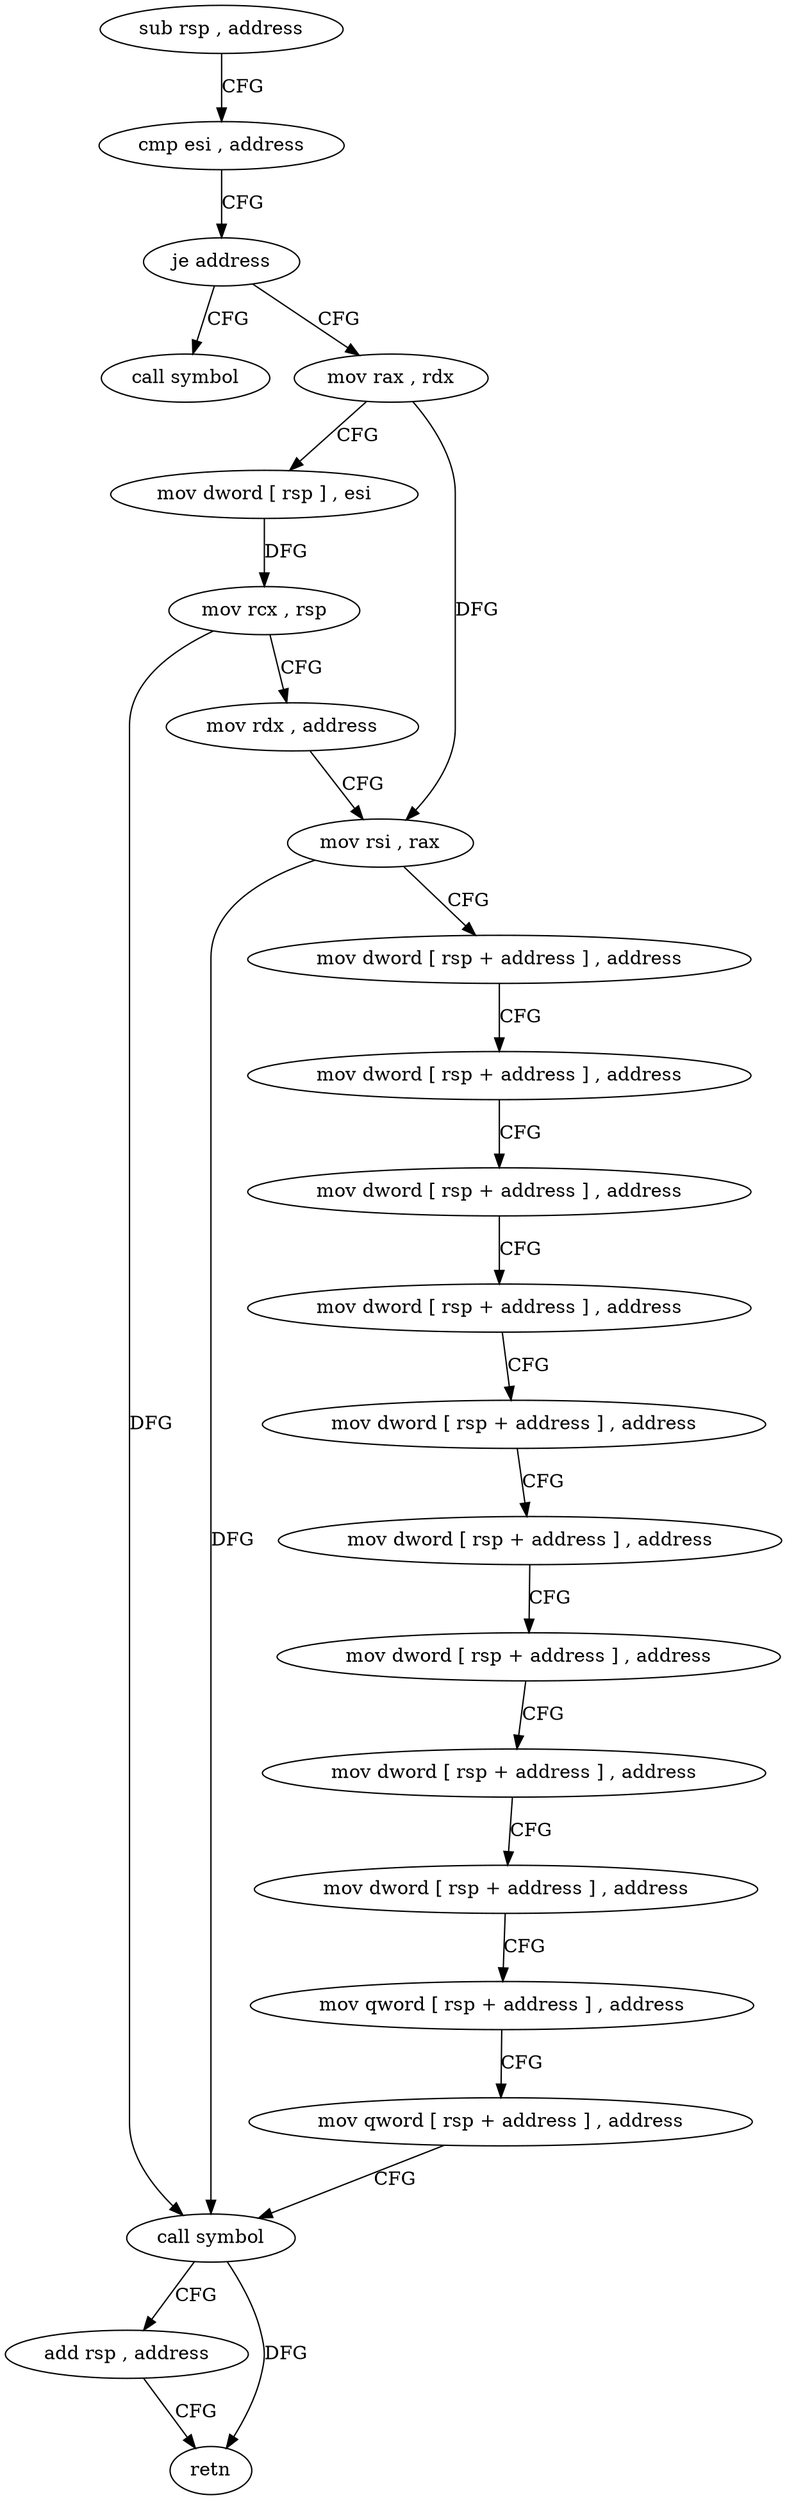 digraph "func" {
"4320416" [label = "sub rsp , address" ]
"4320420" [label = "cmp esi , address" ]
"4320423" [label = "je address" ]
"4320544" [label = "call symbol" ]
"4320425" [label = "mov rax , rdx" ]
"4320428" [label = "mov dword [ rsp ] , esi" ]
"4320431" [label = "mov rcx , rsp" ]
"4320434" [label = "mov rdx , address" ]
"4320441" [label = "mov rsi , rax" ]
"4320444" [label = "mov dword [ rsp + address ] , address" ]
"4320452" [label = "mov dword [ rsp + address ] , address" ]
"4320460" [label = "mov dword [ rsp + address ] , address" ]
"4320468" [label = "mov dword [ rsp + address ] , address" ]
"4320476" [label = "mov dword [ rsp + address ] , address" ]
"4320484" [label = "mov dword [ rsp + address ] , address" ]
"4320492" [label = "mov dword [ rsp + address ] , address" ]
"4320500" [label = "mov dword [ rsp + address ] , address" ]
"4320508" [label = "mov dword [ rsp + address ] , address" ]
"4320516" [label = "mov qword [ rsp + address ] , address" ]
"4320525" [label = "mov qword [ rsp + address ] , address" ]
"4320534" [label = "call symbol" ]
"4320539" [label = "add rsp , address" ]
"4320543" [label = "retn" ]
"4320416" -> "4320420" [ label = "CFG" ]
"4320420" -> "4320423" [ label = "CFG" ]
"4320423" -> "4320544" [ label = "CFG" ]
"4320423" -> "4320425" [ label = "CFG" ]
"4320425" -> "4320428" [ label = "CFG" ]
"4320425" -> "4320441" [ label = "DFG" ]
"4320428" -> "4320431" [ label = "DFG" ]
"4320431" -> "4320434" [ label = "CFG" ]
"4320431" -> "4320534" [ label = "DFG" ]
"4320434" -> "4320441" [ label = "CFG" ]
"4320441" -> "4320444" [ label = "CFG" ]
"4320441" -> "4320534" [ label = "DFG" ]
"4320444" -> "4320452" [ label = "CFG" ]
"4320452" -> "4320460" [ label = "CFG" ]
"4320460" -> "4320468" [ label = "CFG" ]
"4320468" -> "4320476" [ label = "CFG" ]
"4320476" -> "4320484" [ label = "CFG" ]
"4320484" -> "4320492" [ label = "CFG" ]
"4320492" -> "4320500" [ label = "CFG" ]
"4320500" -> "4320508" [ label = "CFG" ]
"4320508" -> "4320516" [ label = "CFG" ]
"4320516" -> "4320525" [ label = "CFG" ]
"4320525" -> "4320534" [ label = "CFG" ]
"4320534" -> "4320539" [ label = "CFG" ]
"4320534" -> "4320543" [ label = "DFG" ]
"4320539" -> "4320543" [ label = "CFG" ]
}
